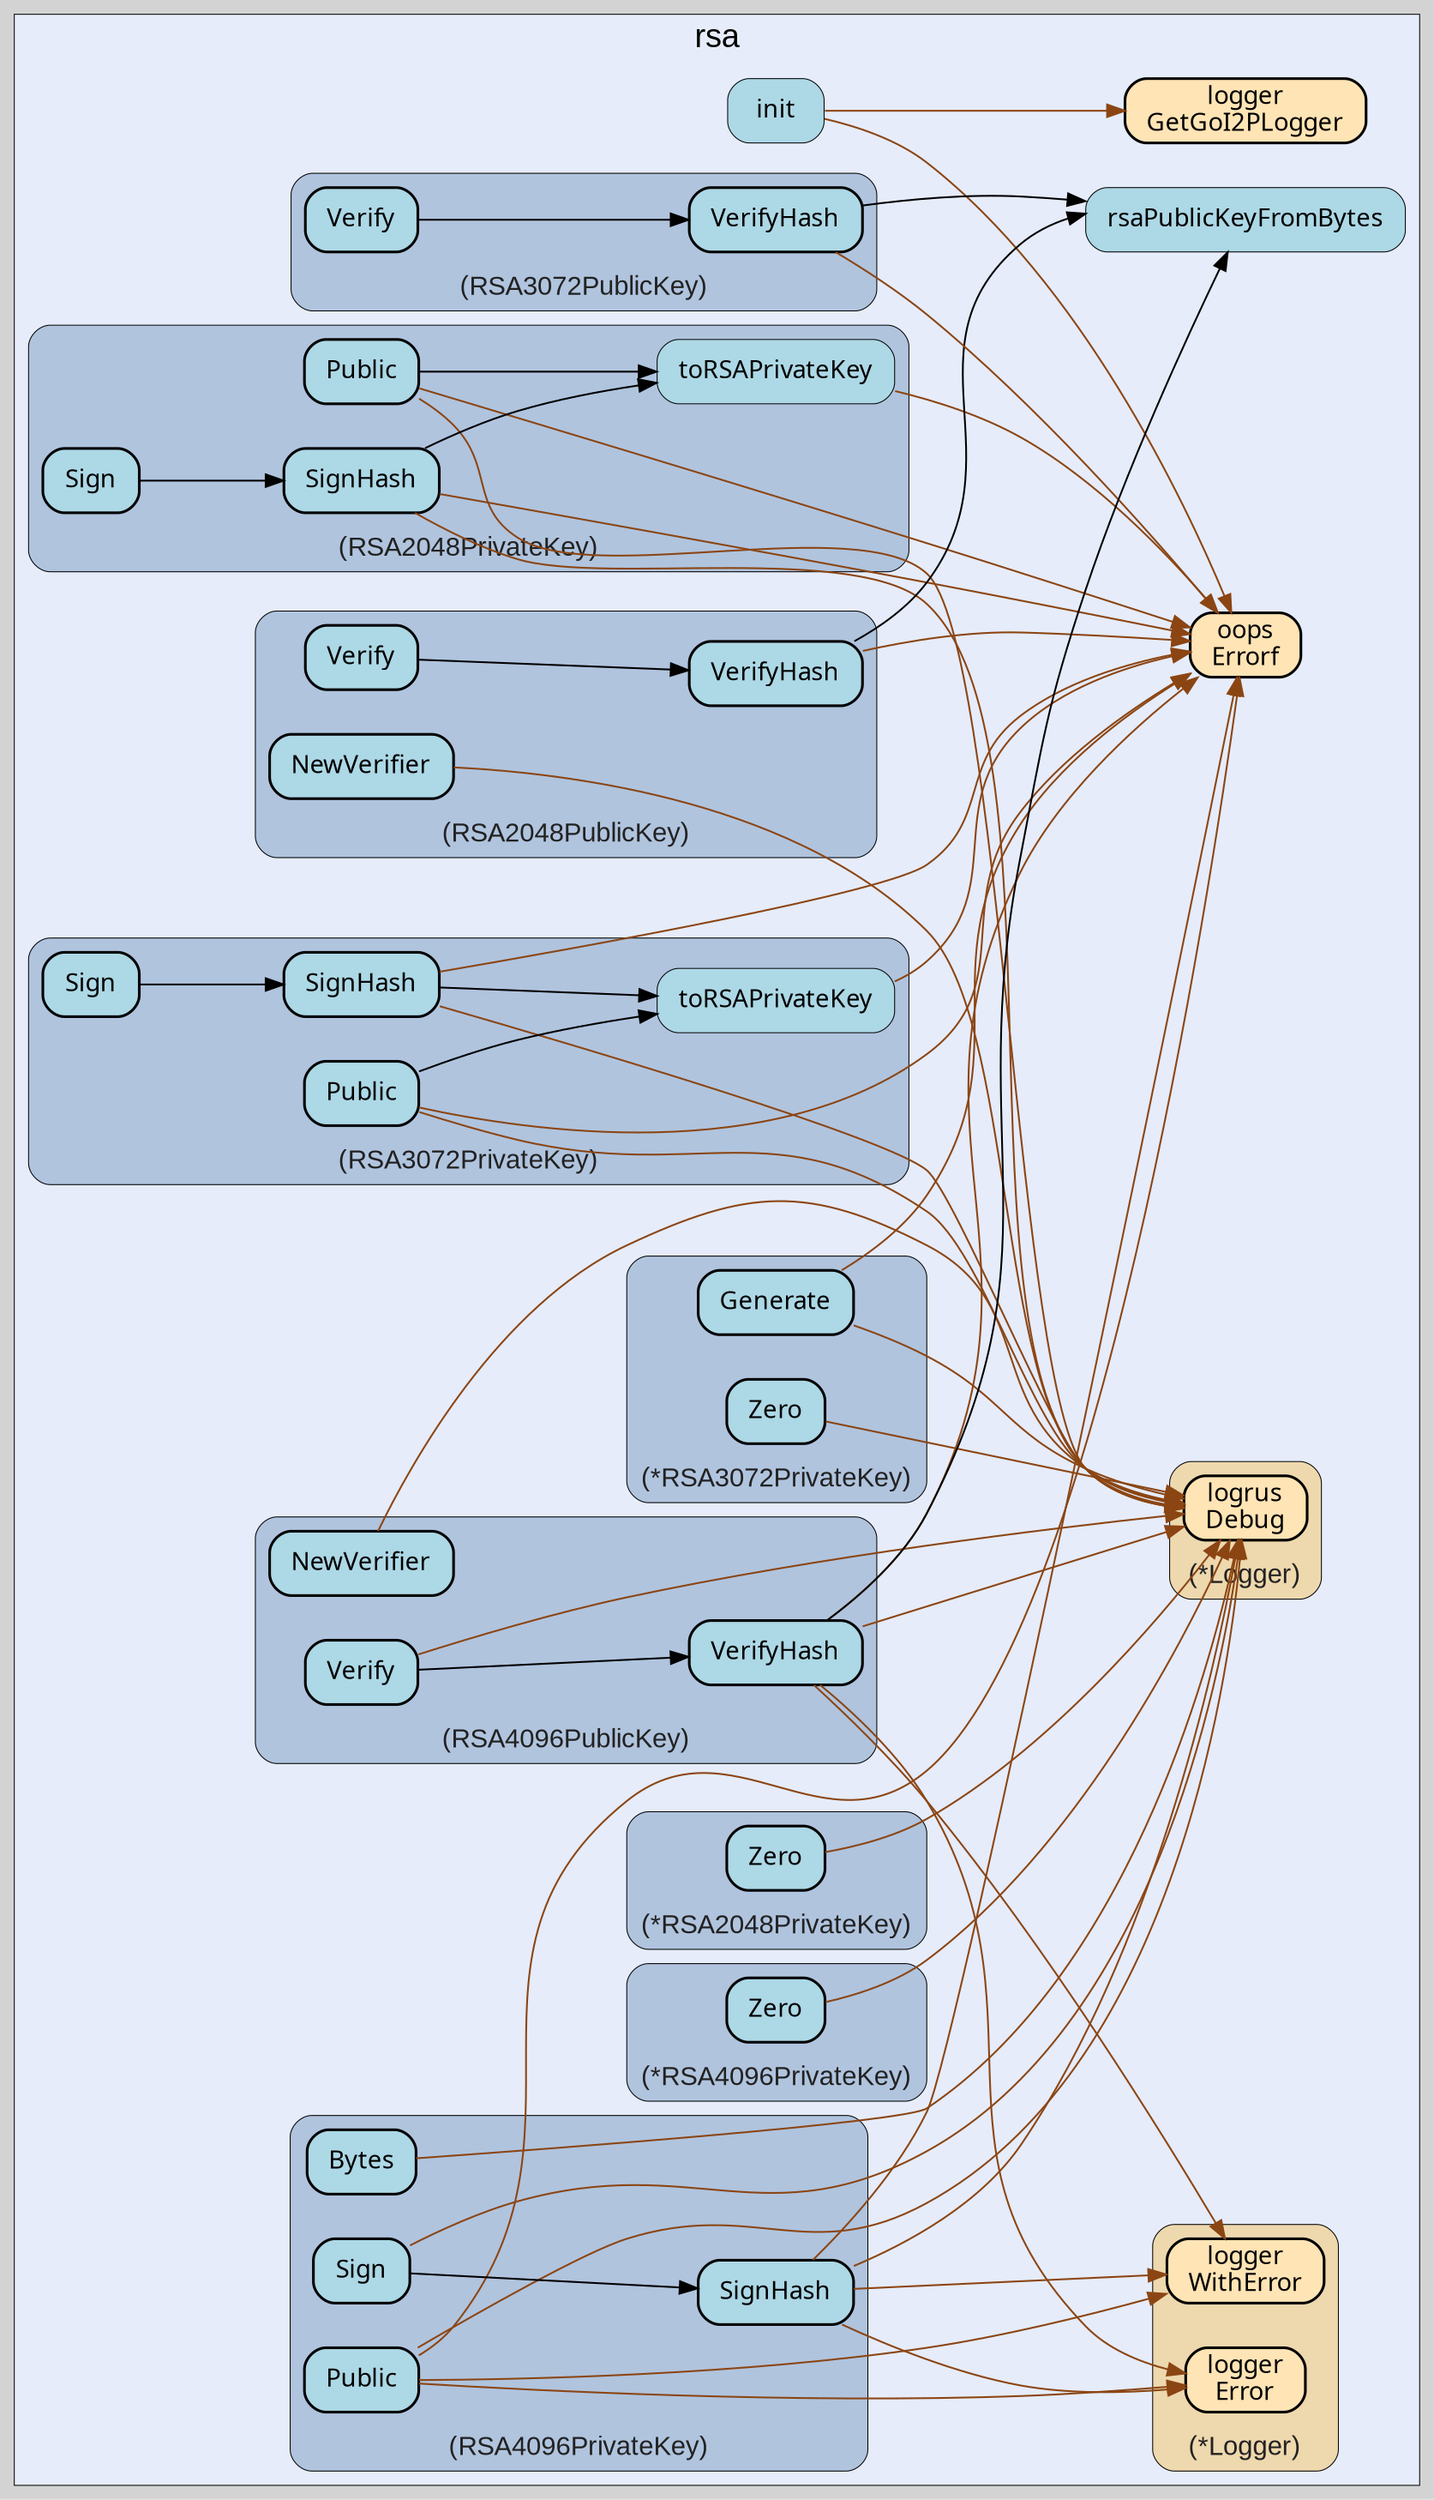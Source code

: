 digraph gocallvis {
    label="";
    labeljust="l";
    fontname="Arial";
    fontsize="14";
    rankdir="LR";
    bgcolor="lightgray";
    style="solid";
    penwidth="0.5";
    pad="0.0";
    nodesep="0.35";

    node [shape="box" style="filled,rounded" fillcolor="honeydew" fontname="Verdana" penwidth="1.0" margin="0.16,0.0"];
    edge [minlen="2"]

    subgraph "cluster_focus" {
        labelloc="t";
labeljust="c";
fontsize="18";
bgcolor="#e6ecfa";
label="rsa";
        
        "github.com/samber/oops.Errorf" [ label="oops\nErrorf" penwidth="1.5" tooltip="github.com/samber/oops.Errorf | defined in oops.go:34" fillcolor="moccasin" ]
        "github.com/go-i2p/crypto/rsa.rsaPublicKeyFromBytes" [ penwidth="0.5" tooltip="github.com/go-i2p/crypto/rsa.rsaPublicKeyFromBytes | defined in utils.go:13" fillcolor="lightblue" label="rsaPublicKeyFromBytes" ]
        "github.com/go-i2p/crypto/rsa.init" [ penwidth="0.5" tooltip="github.com/go-i2p/crypto/rsa.init | defined in .:0\nat constants.go:10: calling [github.com/go-i2p/logger.GetGoI2PLogger]\nat constants.go:14: calling [github.com/samber/oops.Errorf]\nat constants.go:15: calling [github.com/samber/oops.Errorf]\nat constants.go:16: calling [github.com/samber/oops.Errorf]\nat constants.go:17: calling [github.com/samber/oops.Errorf]" fillcolor="lightblue" label="init" ]
        "github.com/go-i2p/logger.GetGoI2PLogger" [ fillcolor="moccasin" label="logger\nGetGoI2PLogger" penwidth="1.5" tooltip="github.com/go-i2p/logger.GetGoI2PLogger | defined in log.go:120" ]
        
        subgraph "cluster_*github.com/go-i2p/crypto/rsa.RSA2048PrivateKey" {
        fontsize="15";
labelloc="b";
style="rounded,filled";
tooltip="type: *github.com/go-i2p/crypto/rsa.RSA2048PrivateKey";
penwidth="0.5";
fontcolor="#222222";
fillcolor="lightsteelblue";
label="(*RSA2048PrivateKey)";
        
        "(*github.com/go-i2p/crypto/rsa.RSA2048PrivateKey).Zero" [ fillcolor="lightblue" label="Zero" penwidth="1.5" tooltip="(*github.com/go-i2p/crypto/rsa.RSA2048PrivateKey).Zero | defined in rsa2048_private.go:78\nat rsa2048_private.go:83: calling [(*github.com/sirupsen/logrus.Logger).Debug]" ]
        
    }

        subgraph "cluster_*github.com/go-i2p/crypto/rsa.RSA3072PrivateKey" {
        fontcolor="#222222";
labelloc="b";
style="rounded,filled";
fillcolor="lightsteelblue";
tooltip="type: *github.com/go-i2p/crypto/rsa.RSA3072PrivateKey";
penwidth="0.5";
fontsize="15";
label="(*RSA3072PrivateKey)";
        
        "(*github.com/go-i2p/crypto/rsa.RSA3072PrivateKey).Zero" [ fillcolor="lightblue" label="Zero" penwidth="1.5" tooltip="(*github.com/go-i2p/crypto/rsa.RSA3072PrivateKey).Zero | defined in rsa3072_private.go:84\nat rsa3072_private.go:89: calling [(*github.com/sirupsen/logrus.Logger).Debug]" ]
        "(*github.com/go-i2p/crypto/rsa.RSA3072PrivateKey).Generate" [ tooltip="(*github.com/go-i2p/crypto/rsa.RSA3072PrivateKey).Generate | defined in rsa3072_private.go:109\nat rsa3072_private.go:126: calling [(*github.com/sirupsen/logrus.Logger).Debug]\nat rsa3072_private.go:113: calling [github.com/samber/oops.Errorf]\nat rsa3072_private.go:119: calling [github.com/samber/oops.Errorf]" fillcolor="lightblue" label="Generate" penwidth="1.5" ]
        
    }

        subgraph "cluster_*github.com/go-i2p/crypto/rsa.RSA4096PrivateKey" {
        fontsize="15";
labelloc="b";
penwidth="0.5";
fontcolor="#222222";
style="rounded,filled";
fillcolor="lightsteelblue";
label="(*RSA4096PrivateKey)";
tooltip="type: *github.com/go-i2p/crypto/rsa.RSA4096PrivateKey";
        
        "(*github.com/go-i2p/crypto/rsa.RSA4096PrivateKey).Zero" [ penwidth="1.5" tooltip="(*github.com/go-i2p/crypto/rsa.RSA4096PrivateKey).Zero | defined in rsa4096_private.go:84\nat rsa4096_private.go:85: calling [(*github.com/sirupsen/logrus.Logger).Debug]" fillcolor="lightblue" label="Zero" ]
        
    }

        subgraph "cluster_*github.com/go-i2p/logger.Logger" {
        fontcolor="#222222";
labelloc="b";
style="rounded,filled";
fillcolor="wheat2";
label="(*Logger)";
tooltip="type: *github.com/go-i2p/logger.Logger";
penwidth="0.5";
fontsize="15";
        
        "(*github.com/go-i2p/logger.Logger).WithError" [ tooltip="(*github.com/go-i2p/logger.Logger).WithError | defined in log.go:66" fillcolor="moccasin" label="logger\nWithError" penwidth="1.5" ]
        "(*github.com/go-i2p/logger.Logger).Error" [ fillcolor="moccasin" label="logger\nError" penwidth="1.5" tooltip="(*github.com/go-i2p/logger.Logger).Error | defined in log.go:42" ]
        
    }

        subgraph "cluster_*github.com/sirupsen/logrus.Logger" {
        penwidth="0.5";
fontsize="15";
fontcolor="#222222";
labelloc="b";
style="rounded,filled";
fillcolor="wheat2";
label="(*Logger)";
tooltip="type: *github.com/sirupsen/logrus.Logger";
        
        "(*github.com/sirupsen/logrus.Logger).Debug" [ fillcolor="moccasin" label="logrus\nDebug" penwidth="1.5" tooltip="(*github.com/sirupsen/logrus.Logger).Debug | defined in logger.go:221" ]
        
    }

        subgraph "cluster_github.com/go-i2p/crypto/rsa.RSA2048PrivateKey" {
        fontcolor="#222222";
labelloc="b";
style="rounded,filled";
fillcolor="lightsteelblue";
penwidth="0.5";
label="(RSA2048PrivateKey)";
tooltip="type: github.com/go-i2p/crypto/rsa.RSA2048PrivateKey";
fontsize="15";
        
        "(github.com/go-i2p/crypto/rsa.RSA2048PrivateKey).toRSAPrivateKey" [ fillcolor="lightblue" label="toRSAPrivateKey" penwidth="0.5" tooltip="(github.com/go-i2p/crypto/rsa.RSA2048PrivateKey).toRSAPrivateKey | defined in rsa2048_private.go:87\nat rsa2048_private.go:91: calling [github.com/samber/oops.Errorf]\nat rsa2048_private.go:96: calling [github.com/samber/oops.Errorf]" ]
        "(github.com/go-i2p/crypto/rsa.RSA2048PrivateKey).Public" [ fillcolor="lightblue" label="Public" penwidth="1.5" tooltip="(github.com/go-i2p/crypto/rsa.RSA2048PrivateKey).Public | defined in rsa2048_private.go:53\nat rsa2048_private.go:56: calling [github.com/samber/oops.Errorf]\nat rsa2048_private.go:54: calling [(github.com/go-i2p/crypto/rsa.RSA2048PrivateKey).toRSAPrivateKey]\nat rsa2048_private.go:72: calling [(*github.com/sirupsen/logrus.Logger).Debug]" ]
        "(github.com/go-i2p/crypto/rsa.RSA2048PrivateKey).SignHash" [ fillcolor="lightblue" label="SignHash" penwidth="1.5" tooltip="(github.com/go-i2p/crypto/rsa.RSA2048PrivateKey).SignHash | defined in rsa2048_private.go:28\nat rsa2048_private.go:30: calling [(github.com/go-i2p/crypto/rsa.RSA2048PrivateKey).toRSAPrivateKey]\nat rsa2048_private.go:32: calling [github.com/samber/oops.Errorf]\nat rsa2048_private.go:38: calling [github.com/samber/oops.Errorf]\nat rsa2048_private.go:41: calling [(*github.com/sirupsen/logrus.Logger).Debug]" ]
        "(github.com/go-i2p/crypto/rsa.RSA2048PrivateKey).Sign" [ label="Sign" penwidth="1.5" tooltip="(github.com/go-i2p/crypto/rsa.RSA2048PrivateKey).Sign | defined in rsa2048_private.go:20\nat rsa2048_private.go:23: calling [(github.com/go-i2p/crypto/rsa.RSA2048PrivateKey).SignHash]" fillcolor="lightblue" ]
        
    }

        subgraph "cluster_github.com/go-i2p/crypto/rsa.RSA2048PublicKey" {
        fontsize="15";
fontcolor="#222222";
style="rounded,filled";
fillcolor="lightsteelblue";
tooltip="type: github.com/go-i2p/crypto/rsa.RSA2048PublicKey";
penwidth="0.5";
labelloc="b";
label="(RSA2048PublicKey)";
        
        "(github.com/go-i2p/crypto/rsa.RSA2048PublicKey).NewVerifier" [ label="NewVerifier" penwidth="1.5" tooltip="(github.com/go-i2p/crypto/rsa.RSA2048PublicKey).NewVerifier | defined in rsa2048_public.go:60\nat rsa2048_public.go:61: calling [(*github.com/sirupsen/logrus.Logger).Debug]" fillcolor="lightblue" ]
        "(github.com/go-i2p/crypto/rsa.RSA2048PublicKey).VerifyHash" [ fillcolor="lightblue" label="VerifyHash" penwidth="1.5" tooltip="(github.com/go-i2p/crypto/rsa.RSA2048PublicKey).VerifyHash | defined in rsa2048_public.go:26\nat rsa2048_public.go:27: calling [github.com/go-i2p/crypto/rsa.rsaPublicKeyFromBytes]\nat rsa2048_public.go:29: calling [github.com/samber/oops.Errorf]\nat rsa2048_public.go:34: calling [github.com/samber/oops.Errorf]\nat rsa2048_public.go:40: calling [github.com/samber/oops.Errorf]" ]
        "(github.com/go-i2p/crypto/rsa.RSA2048PublicKey).Verify" [ fillcolor="lightblue" label="Verify" penwidth="1.5" tooltip="(github.com/go-i2p/crypto/rsa.RSA2048PublicKey).Verify | defined in rsa2048_public.go:18\nat rsa2048_public.go:21: calling [(github.com/go-i2p/crypto/rsa.RSA2048PublicKey).VerifyHash]" ]
        
    }

        subgraph "cluster_github.com/go-i2p/crypto/rsa.RSA3072PrivateKey" {
        tooltip="type: github.com/go-i2p/crypto/rsa.RSA3072PrivateKey";
fontsize="15";
fillcolor="lightsteelblue";
penwidth="0.5";
fontcolor="#222222";
labelloc="b";
style="rounded,filled";
label="(RSA3072PrivateKey)";
        
        "(github.com/go-i2p/crypto/rsa.RSA3072PrivateKey).toRSAPrivateKey" [ fillcolor="lightblue" label="toRSAPrivateKey" penwidth="0.5" tooltip="(github.com/go-i2p/crypto/rsa.RSA3072PrivateKey).toRSAPrivateKey | defined in rsa3072_private.go:93\nat rsa3072_private.go:97: calling [github.com/samber/oops.Errorf]\nat rsa3072_private.go:102: calling [github.com/samber/oops.Errorf]" ]
        "(github.com/go-i2p/crypto/rsa.RSA3072PrivateKey).SignHash" [ fillcolor="lightblue" label="SignHash" penwidth="1.5" tooltip="(github.com/go-i2p/crypto/rsa.RSA3072PrivateKey).SignHash | defined in rsa3072_private.go:36\nat rsa3072_private.go:49: calling [(*github.com/sirupsen/logrus.Logger).Debug]\nat rsa3072_private.go:38: calling [(github.com/go-i2p/crypto/rsa.RSA3072PrivateKey).toRSAPrivateKey]\nat rsa3072_private.go:40: calling [github.com/samber/oops.Errorf]\nat rsa3072_private.go:46: calling [github.com/samber/oops.Errorf]" ]
        "(github.com/go-i2p/crypto/rsa.RSA3072PrivateKey).Sign" [ tooltip="(github.com/go-i2p/crypto/rsa.RSA3072PrivateKey).Sign | defined in rsa3072_private.go:29\nat rsa3072_private.go:32: calling [(github.com/go-i2p/crypto/rsa.RSA3072PrivateKey).SignHash]" fillcolor="lightblue" label="Sign" penwidth="1.5" ]
        "(github.com/go-i2p/crypto/rsa.RSA3072PrivateKey).Public" [ label="Public" penwidth="1.5" tooltip="(github.com/go-i2p/crypto/rsa.RSA3072PrivateKey).Public | defined in rsa3072_private.go:59\nat rsa3072_private.go:63: calling [github.com/samber/oops.Errorf]\nat rsa3072_private.go:61: calling [(github.com/go-i2p/crypto/rsa.RSA3072PrivateKey).toRSAPrivateKey]\nat rsa3072_private.go:79: calling [(*github.com/sirupsen/logrus.Logger).Debug]" fillcolor="lightblue" ]
        
    }

        subgraph "cluster_github.com/go-i2p/crypto/rsa.RSA3072PublicKey" {
        tooltip="type: github.com/go-i2p/crypto/rsa.RSA3072PublicKey";
penwidth="0.5";
fontsize="15";
fontcolor="#222222";
fillcolor="lightsteelblue";
labelloc="b";
style="rounded,filled";
label="(RSA3072PublicKey)";
        
        "(github.com/go-i2p/crypto/rsa.RSA3072PublicKey).VerifyHash" [ fillcolor="lightblue" label="VerifyHash" penwidth="1.5" tooltip="(github.com/go-i2p/crypto/rsa.RSA3072PublicKey).VerifyHash | defined in rsa3072_public.go:24\nat rsa3072_public.go:25: calling [github.com/go-i2p/crypto/rsa.rsaPublicKeyFromBytes]\nat rsa3072_public.go:27: calling [github.com/samber/oops.Errorf]\nat rsa3072_public.go:33: calling [github.com/samber/oops.Errorf]\nat rsa3072_public.go:39: calling [github.com/samber/oops.Errorf]" ]
        "(github.com/go-i2p/crypto/rsa.RSA3072PublicKey).Verify" [ tooltip="(github.com/go-i2p/crypto/rsa.RSA3072PublicKey).Verify | defined in rsa3072_public.go:17\nat rsa3072_public.go:20: calling [(github.com/go-i2p/crypto/rsa.RSA3072PublicKey).VerifyHash]" fillcolor="lightblue" label="Verify" penwidth="1.5" ]
        
    }

        subgraph "cluster_github.com/go-i2p/crypto/rsa.RSA4096PrivateKey" {
        penwidth="0.5";
fontsize="15";
fontcolor="#222222";
tooltip="type: github.com/go-i2p/crypto/rsa.RSA4096PrivateKey";
labelloc="b";
style="rounded,filled";
fillcolor="lightsteelblue";
label="(RSA4096PrivateKey)";
        
        "(github.com/go-i2p/crypto/rsa.RSA4096PrivateKey).Public" [ fillcolor="lightblue" label="Public" penwidth="1.5" tooltip="(github.com/go-i2p/crypto/rsa.RSA4096PrivateKey).Public | defined in rsa4096_private.go:59\nat rsa4096_private.go:60: calling [(*github.com/sirupsen/logrus.Logger).Debug]\nat rsa4096_private.go:78: calling [(*github.com/sirupsen/logrus.Logger).Debug]\nat rsa4096_private.go:66: calling [github.com/samber/oops.Errorf]\nat rsa4096_private.go:65: calling [(*github.com/go-i2p/logger.Logger).Error]\nat rsa4096_private.go:65: calling [(*github.com/go-i2p/logger.Logger).WithError]" ]
        "(github.com/go-i2p/crypto/rsa.RSA4096PrivateKey).SignHash" [ label="SignHash" penwidth="1.5" tooltip="(github.com/go-i2p/crypto/rsa.RSA4096PrivateKey).SignHash | defined in rsa4096_private.go:29\nat rsa4096_private.go:35: calling [(*github.com/go-i2p/logger.Logger).Error]\nat rsa4096_private.go:42: calling [(*github.com/go-i2p/logger.Logger).Error]\nat rsa4096_private.go:36: calling [github.com/samber/oops.Errorf]\nat rsa4096_private.go:43: calling [github.com/samber/oops.Errorf]\nat rsa4096_private.go:35: calling [(*github.com/go-i2p/logger.Logger).WithError]\nat rsa4096_private.go:42: calling [(*github.com/go-i2p/logger.Logger).WithError]\nat rsa4096_private.go:30: calling [(*github.com/sirupsen/logrus.Logger).Debug]\nat rsa4096_private.go:46: calling [(*github.com/sirupsen/logrus.Logger).Debug]" fillcolor="lightblue" ]
        "(github.com/go-i2p/crypto/rsa.RSA4096PrivateKey).Sign" [ fillcolor="lightblue" label="Sign" penwidth="1.5" tooltip="(github.com/go-i2p/crypto/rsa.RSA4096PrivateKey).Sign | defined in rsa4096_private.go:20\nat rsa4096_private.go:24: calling [(github.com/go-i2p/crypto/rsa.RSA4096PrivateKey).SignHash]\nat rsa4096_private.go:21: calling [(*github.com/sirupsen/logrus.Logger).Debug]" ]
        "(github.com/go-i2p/crypto/rsa.RSA4096PrivateKey).Bytes" [ tooltip="(github.com/go-i2p/crypto/rsa.RSA4096PrivateKey).Bytes | defined in rsa4096_private.go:52\nat rsa4096_private.go:53: calling [(*github.com/sirupsen/logrus.Logger).Debug]" fillcolor="lightblue" label="Bytes" penwidth="1.5" ]
        
    }

        subgraph "cluster_github.com/go-i2p/crypto/rsa.RSA4096PublicKey" {
        fontsize="15";
fontcolor="#222222";
style="rounded,filled";
fillcolor="lightsteelblue";
label="(RSA4096PublicKey)";
penwidth="0.5";
labelloc="b";
tooltip="type: github.com/go-i2p/crypto/rsa.RSA4096PublicKey";
        
        "(github.com/go-i2p/crypto/rsa.RSA4096PublicKey).NewVerifier" [ penwidth="1.5" tooltip="(github.com/go-i2p/crypto/rsa.RSA4096PublicKey).NewVerifier | defined in rsa4096_public.go:65\nat rsa4096_public.go:66: calling [(*github.com/sirupsen/logrus.Logger).Debug]" fillcolor="lightblue" label="NewVerifier" ]
        "(github.com/go-i2p/crypto/rsa.RSA4096PublicKey).Verify" [ tooltip="(github.com/go-i2p/crypto/rsa.RSA4096PublicKey).Verify | defined in rsa4096_public.go:18\nat rsa4096_public.go:19: calling [(*github.com/sirupsen/logrus.Logger).Debug]\nat rsa4096_public.go:22: calling [(github.com/go-i2p/crypto/rsa.RSA4096PublicKey).VerifyHash]" fillcolor="lightblue" label="Verify" penwidth="1.5" ]
        "(github.com/go-i2p/crypto/rsa.RSA4096PublicKey).VerifyHash" [ fillcolor="lightblue" label="VerifyHash" penwidth="1.5" tooltip="(github.com/go-i2p/crypto/rsa.RSA4096PublicKey).VerifyHash | defined in rsa4096_public.go:27\nat rsa4096_public.go:31: calling [(*github.com/go-i2p/logger.Logger).Error]\nat rsa4096_public.go:29: calling [github.com/go-i2p/crypto/rsa.rsaPublicKeyFromBytes]\nat rsa4096_public.go:28: calling [(*github.com/sirupsen/logrus.Logger).Debug]\nat rsa4096_public.go:47: calling [(*github.com/sirupsen/logrus.Logger).Debug]\nat rsa4096_public.go:32: calling [github.com/samber/oops.Errorf]\nat rsa4096_public.go:37: calling [github.com/samber/oops.Errorf]\nat rsa4096_public.go:44: calling [github.com/samber/oops.Errorf]\nat rsa4096_public.go:31: calling [(*github.com/go-i2p/logger.Logger).WithError]" ]
        
    }

    }

    "(github.com/go-i2p/crypto/rsa.RSA3072PrivateKey).SignHash" -> "(*github.com/sirupsen/logrus.Logger).Debug" [ color="saddlebrown" tooltip="at rsa3072_private.go:49: calling [(*github.com/sirupsen/logrus.Logger).Debug]" ]
    "(github.com/go-i2p/crypto/rsa.RSA4096PublicKey).Verify" -> "(*github.com/sirupsen/logrus.Logger).Debug" [ tooltip="at rsa4096_public.go:19: calling [(*github.com/sirupsen/logrus.Logger).Debug]" color="saddlebrown" ]
    "(*github.com/go-i2p/crypto/rsa.RSA3072PrivateKey).Zero" -> "(*github.com/sirupsen/logrus.Logger).Debug" [ color="saddlebrown" tooltip="at rsa3072_private.go:89: calling [(*github.com/sirupsen/logrus.Logger).Debug]" ]
    "(github.com/go-i2p/crypto/rsa.RSA4096PrivateKey).SignHash" -> "(*github.com/go-i2p/logger.Logger).Error" [ color="saddlebrown" tooltip="at rsa4096_private.go:35: calling [(*github.com/go-i2p/logger.Logger).Error]\nat rsa4096_private.go:42: calling [(*github.com/go-i2p/logger.Logger).Error]" ]
    "(github.com/go-i2p/crypto/rsa.RSA3072PrivateKey).Public" -> "github.com/samber/oops.Errorf" [ color="saddlebrown" tooltip="at rsa3072_private.go:63: calling [github.com/samber/oops.Errorf]" ]
    "(github.com/go-i2p/crypto/rsa.RSA3072PublicKey).Verify" -> "(github.com/go-i2p/crypto/rsa.RSA3072PublicKey).VerifyHash" [ tooltip="at rsa3072_public.go:20: calling [(github.com/go-i2p/crypto/rsa.RSA3072PublicKey).VerifyHash]" ]
    "(github.com/go-i2p/crypto/rsa.RSA4096PrivateKey).Public" -> "(*github.com/sirupsen/logrus.Logger).Debug" [ color="saddlebrown" tooltip="at rsa4096_private.go:60: calling [(*github.com/sirupsen/logrus.Logger).Debug]\nat rsa4096_private.go:78: calling [(*github.com/sirupsen/logrus.Logger).Debug]" ]
    "(github.com/go-i2p/crypto/rsa.RSA4096PrivateKey).Public" -> "github.com/samber/oops.Errorf" [ color="saddlebrown" tooltip="at rsa4096_private.go:66: calling [github.com/samber/oops.Errorf]" ]
    "(github.com/go-i2p/crypto/rsa.RSA4096PublicKey).VerifyHash" -> "(*github.com/go-i2p/logger.Logger).Error" [ color="saddlebrown" tooltip="at rsa4096_public.go:31: calling [(*github.com/go-i2p/logger.Logger).Error]" ]
    "(github.com/go-i2p/crypto/rsa.RSA2048PrivateKey).SignHash" -> "(github.com/go-i2p/crypto/rsa.RSA2048PrivateKey).toRSAPrivateKey" [ tooltip="at rsa2048_private.go:30: calling [(github.com/go-i2p/crypto/rsa.RSA2048PrivateKey).toRSAPrivateKey]" ]
    "(github.com/go-i2p/crypto/rsa.RSA2048PrivateKey).SignHash" -> "github.com/samber/oops.Errorf" [ color="saddlebrown" tooltip="at rsa2048_private.go:32: calling [github.com/samber/oops.Errorf]\nat rsa2048_private.go:38: calling [github.com/samber/oops.Errorf]" ]
    "(github.com/go-i2p/crypto/rsa.RSA4096PrivateKey).Bytes" -> "(*github.com/sirupsen/logrus.Logger).Debug" [ tooltip="at rsa4096_private.go:53: calling [(*github.com/sirupsen/logrus.Logger).Debug]" color="saddlebrown" ]
    "(github.com/go-i2p/crypto/rsa.RSA3072PrivateKey).toRSAPrivateKey" -> "github.com/samber/oops.Errorf" [ color="saddlebrown" tooltip="at rsa3072_private.go:97: calling [github.com/samber/oops.Errorf]\nat rsa3072_private.go:102: calling [github.com/samber/oops.Errorf]" ]
    "(github.com/go-i2p/crypto/rsa.RSA3072PrivateKey).SignHash" -> "(github.com/go-i2p/crypto/rsa.RSA3072PrivateKey).toRSAPrivateKey" [ tooltip="at rsa3072_private.go:38: calling [(github.com/go-i2p/crypto/rsa.RSA3072PrivateKey).toRSAPrivateKey]" ]
    "(github.com/go-i2p/crypto/rsa.RSA4096PrivateKey).SignHash" -> "github.com/samber/oops.Errorf" [ color="saddlebrown" tooltip="at rsa4096_private.go:36: calling [github.com/samber/oops.Errorf]\nat rsa4096_private.go:43: calling [github.com/samber/oops.Errorf]" ]
    "(github.com/go-i2p/crypto/rsa.RSA2048PrivateKey).toRSAPrivateKey" -> "github.com/samber/oops.Errorf" [ color="saddlebrown" tooltip="at rsa2048_private.go:91: calling [github.com/samber/oops.Errorf]\nat rsa2048_private.go:96: calling [github.com/samber/oops.Errorf]" ]
    "(*github.com/go-i2p/crypto/rsa.RSA3072PrivateKey).Generate" -> "(*github.com/sirupsen/logrus.Logger).Debug" [ color="saddlebrown" tooltip="at rsa3072_private.go:126: calling [(*github.com/sirupsen/logrus.Logger).Debug]" ]
    "(github.com/go-i2p/crypto/rsa.RSA2048PrivateKey).SignHash" -> "(*github.com/sirupsen/logrus.Logger).Debug" [ color="saddlebrown" tooltip="at rsa2048_private.go:41: calling [(*github.com/sirupsen/logrus.Logger).Debug]" ]
    "(github.com/go-i2p/crypto/rsa.RSA2048PrivateKey).Sign" -> "(github.com/go-i2p/crypto/rsa.RSA2048PrivateKey).SignHash" [ tooltip="at rsa2048_private.go:23: calling [(github.com/go-i2p/crypto/rsa.RSA2048PrivateKey).SignHash]" ]
    "(github.com/go-i2p/crypto/rsa.RSA3072PrivateKey).SignHash" -> "github.com/samber/oops.Errorf" [ tooltip="at rsa3072_private.go:40: calling [github.com/samber/oops.Errorf]\nat rsa3072_private.go:46: calling [github.com/samber/oops.Errorf]" color="saddlebrown" ]
    "(github.com/go-i2p/crypto/rsa.RSA4096PublicKey).VerifyHash" -> "github.com/go-i2p/crypto/rsa.rsaPublicKeyFromBytes" [ tooltip="at rsa4096_public.go:29: calling [github.com/go-i2p/crypto/rsa.rsaPublicKeyFromBytes]" ]
    "(github.com/go-i2p/crypto/rsa.RSA4096PrivateKey).SignHash" -> "(*github.com/go-i2p/logger.Logger).WithError" [ color="saddlebrown" tooltip="at rsa4096_private.go:35: calling [(*github.com/go-i2p/logger.Logger).WithError]\nat rsa4096_private.go:42: calling [(*github.com/go-i2p/logger.Logger).WithError]" ]
    "(*github.com/go-i2p/crypto/rsa.RSA4096PrivateKey).Zero" -> "(*github.com/sirupsen/logrus.Logger).Debug" [ color="saddlebrown" tooltip="at rsa4096_private.go:85: calling [(*github.com/sirupsen/logrus.Logger).Debug]" ]
    "(github.com/go-i2p/crypto/rsa.RSA2048PublicKey).Verify" -> "(github.com/go-i2p/crypto/rsa.RSA2048PublicKey).VerifyHash" [ tooltip="at rsa2048_public.go:21: calling [(github.com/go-i2p/crypto/rsa.RSA2048PublicKey).VerifyHash]" ]
    "(github.com/go-i2p/crypto/rsa.RSA4096PublicKey).VerifyHash" -> "(*github.com/sirupsen/logrus.Logger).Debug" [ color="saddlebrown" tooltip="at rsa4096_public.go:28: calling [(*github.com/sirupsen/logrus.Logger).Debug]\nat rsa4096_public.go:47: calling [(*github.com/sirupsen/logrus.Logger).Debug]" ]
    "(github.com/go-i2p/crypto/rsa.RSA4096PublicKey).VerifyHash" -> "github.com/samber/oops.Errorf" [ color="saddlebrown" tooltip="at rsa4096_public.go:32: calling [github.com/samber/oops.Errorf]\nat rsa4096_public.go:37: calling [github.com/samber/oops.Errorf]\nat rsa4096_public.go:44: calling [github.com/samber/oops.Errorf]" ]
    "(github.com/go-i2p/crypto/rsa.RSA4096PrivateKey).SignHash" -> "(*github.com/sirupsen/logrus.Logger).Debug" [ tooltip="at rsa4096_private.go:30: calling [(*github.com/sirupsen/logrus.Logger).Debug]\nat rsa4096_private.go:46: calling [(*github.com/sirupsen/logrus.Logger).Debug]" color="saddlebrown" ]
    "(github.com/go-i2p/crypto/rsa.RSA2048PrivateKey).Public" -> "github.com/samber/oops.Errorf" [ color="saddlebrown" tooltip="at rsa2048_private.go:56: calling [github.com/samber/oops.Errorf]" ]
    "(*github.com/go-i2p/crypto/rsa.RSA2048PrivateKey).Zero" -> "(*github.com/sirupsen/logrus.Logger).Debug" [ color="saddlebrown" tooltip="at rsa2048_private.go:83: calling [(*github.com/sirupsen/logrus.Logger).Debug]" ]
    "(*github.com/go-i2p/crypto/rsa.RSA3072PrivateKey).Generate" -> "github.com/samber/oops.Errorf" [ color="saddlebrown" tooltip="at rsa3072_private.go:113: calling [github.com/samber/oops.Errorf]\nat rsa3072_private.go:119: calling [github.com/samber/oops.Errorf]" ]
    "(github.com/go-i2p/crypto/rsa.RSA3072PrivateKey).Sign" -> "(github.com/go-i2p/crypto/rsa.RSA3072PrivateKey).SignHash" [ tooltip="at rsa3072_private.go:32: calling [(github.com/go-i2p/crypto/rsa.RSA3072PrivateKey).SignHash]" ]
    "(github.com/go-i2p/crypto/rsa.RSA4096PublicKey).NewVerifier" -> "(*github.com/sirupsen/logrus.Logger).Debug" [ color="saddlebrown" tooltip="at rsa4096_public.go:66: calling [(*github.com/sirupsen/logrus.Logger).Debug]" ]
    "(github.com/go-i2p/crypto/rsa.RSA4096PrivateKey).Public" -> "(*github.com/go-i2p/logger.Logger).Error" [ color="saddlebrown" tooltip="at rsa4096_private.go:65: calling [(*github.com/go-i2p/logger.Logger).Error]" ]
    "(github.com/go-i2p/crypto/rsa.RSA4096PublicKey).Verify" -> "(github.com/go-i2p/crypto/rsa.RSA4096PublicKey).VerifyHash" [ tooltip="at rsa4096_public.go:22: calling [(github.com/go-i2p/crypto/rsa.RSA4096PublicKey).VerifyHash]" ]
    "(github.com/go-i2p/crypto/rsa.RSA3072PrivateKey).Public" -> "(github.com/go-i2p/crypto/rsa.RSA3072PrivateKey).toRSAPrivateKey" [ tooltip="at rsa3072_private.go:61: calling [(github.com/go-i2p/crypto/rsa.RSA3072PrivateKey).toRSAPrivateKey]" ]
    "(github.com/go-i2p/crypto/rsa.RSA3072PrivateKey).Public" -> "(*github.com/sirupsen/logrus.Logger).Debug" [ color="saddlebrown" tooltip="at rsa3072_private.go:79: calling [(*github.com/sirupsen/logrus.Logger).Debug]" ]
    "(github.com/go-i2p/crypto/rsa.RSA4096PrivateKey).Sign" -> "(github.com/go-i2p/crypto/rsa.RSA4096PrivateKey).SignHash" [ tooltip="at rsa4096_private.go:24: calling [(github.com/go-i2p/crypto/rsa.RSA4096PrivateKey).SignHash]" ]
    "(github.com/go-i2p/crypto/rsa.RSA2048PublicKey).VerifyHash" -> "github.com/go-i2p/crypto/rsa.rsaPublicKeyFromBytes" [ tooltip="at rsa2048_public.go:27: calling [github.com/go-i2p/crypto/rsa.rsaPublicKeyFromBytes]" ]
    "(github.com/go-i2p/crypto/rsa.RSA4096PublicKey).VerifyHash" -> "(*github.com/go-i2p/logger.Logger).WithError" [ tooltip="at rsa4096_public.go:31: calling [(*github.com/go-i2p/logger.Logger).WithError]" color="saddlebrown" ]
    "(github.com/go-i2p/crypto/rsa.RSA4096PrivateKey).Sign" -> "(*github.com/sirupsen/logrus.Logger).Debug" [ color="saddlebrown" tooltip="at rsa4096_private.go:21: calling [(*github.com/sirupsen/logrus.Logger).Debug]" ]
    "(github.com/go-i2p/crypto/rsa.RSA2048PrivateKey).Public" -> "(github.com/go-i2p/crypto/rsa.RSA2048PrivateKey).toRSAPrivateKey" [ tooltip="at rsa2048_private.go:54: calling [(github.com/go-i2p/crypto/rsa.RSA2048PrivateKey).toRSAPrivateKey]" ]
    "(github.com/go-i2p/crypto/rsa.RSA2048PrivateKey).Public" -> "(*github.com/sirupsen/logrus.Logger).Debug" [ color="saddlebrown" tooltip="at rsa2048_private.go:72: calling [(*github.com/sirupsen/logrus.Logger).Debug]" ]
    "(github.com/go-i2p/crypto/rsa.RSA3072PublicKey).VerifyHash" -> "github.com/go-i2p/crypto/rsa.rsaPublicKeyFromBytes" [ tooltip="at rsa3072_public.go:25: calling [github.com/go-i2p/crypto/rsa.rsaPublicKeyFromBytes]" ]
    "(github.com/go-i2p/crypto/rsa.RSA3072PublicKey).VerifyHash" -> "github.com/samber/oops.Errorf" [ color="saddlebrown" tooltip="at rsa3072_public.go:27: calling [github.com/samber/oops.Errorf]\nat rsa3072_public.go:33: calling [github.com/samber/oops.Errorf]\nat rsa3072_public.go:39: calling [github.com/samber/oops.Errorf]" ]
    "github.com/go-i2p/crypto/rsa.init" -> "github.com/go-i2p/logger.GetGoI2PLogger" [ color="saddlebrown" tooltip="at constants.go:10: calling [github.com/go-i2p/logger.GetGoI2PLogger]" ]
    "(github.com/go-i2p/crypto/rsa.RSA4096PrivateKey).Public" -> "(*github.com/go-i2p/logger.Logger).WithError" [ color="saddlebrown" tooltip="at rsa4096_private.go:65: calling [(*github.com/go-i2p/logger.Logger).WithError]" ]
    "(github.com/go-i2p/crypto/rsa.RSA2048PublicKey).NewVerifier" -> "(*github.com/sirupsen/logrus.Logger).Debug" [ tooltip="at rsa2048_public.go:61: calling [(*github.com/sirupsen/logrus.Logger).Debug]" color="saddlebrown" ]
    "(github.com/go-i2p/crypto/rsa.RSA2048PublicKey).VerifyHash" -> "github.com/samber/oops.Errorf" [ tooltip="at rsa2048_public.go:29: calling [github.com/samber/oops.Errorf]\nat rsa2048_public.go:34: calling [github.com/samber/oops.Errorf]\nat rsa2048_public.go:40: calling [github.com/samber/oops.Errorf]" color="saddlebrown" ]
    "github.com/go-i2p/crypto/rsa.init" -> "github.com/samber/oops.Errorf" [ color="saddlebrown" tooltip="at constants.go:14: calling [github.com/samber/oops.Errorf]\nat constants.go:15: calling [github.com/samber/oops.Errorf]\nat constants.go:16: calling [github.com/samber/oops.Errorf]\nat constants.go:17: calling [github.com/samber/oops.Errorf]" ]
}
